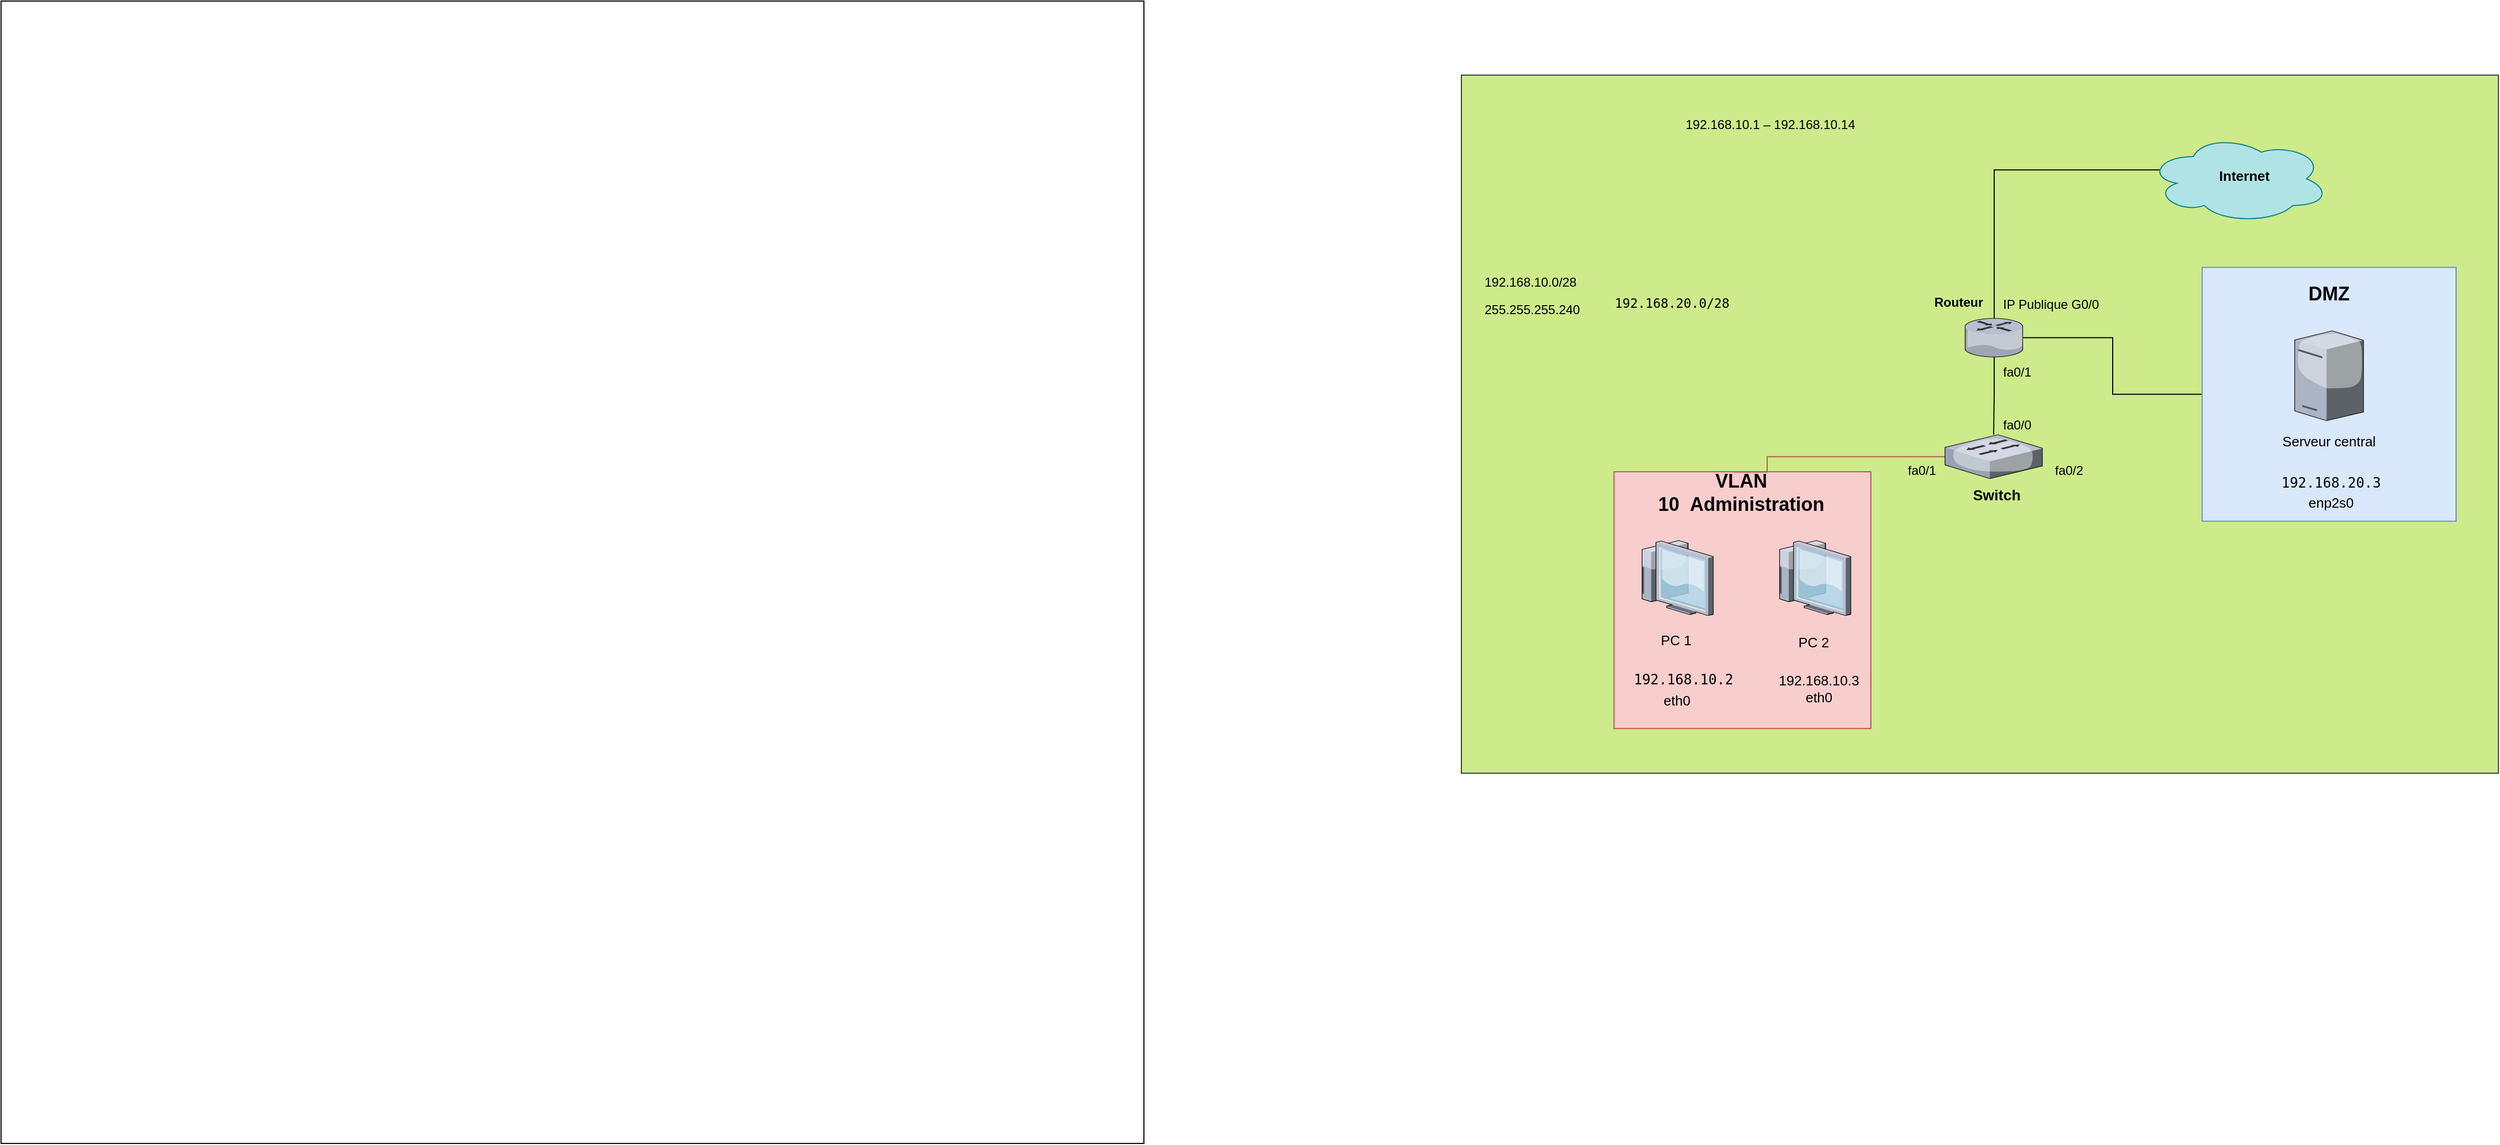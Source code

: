 <mxfile version="27.0.4">
  <diagram name="Page-1" id="jhf09ls7IOTQYogmO61J">
    <mxGraphModel dx="2936" dy="1885" grid="1" gridSize="10" guides="1" tooltips="1" connect="1" arrows="1" fold="1" page="1" pageScale="1" pageWidth="827" pageHeight="1169" math="0" shadow="0">
      <root>
        <mxCell id="0" />
        <mxCell id="1" parent="0" />
        <mxCell id="uptyACYF9q1GfJ_68p10-1" value="&lt;p&gt;&lt;br&gt;&lt;/p&gt;" style="whiteSpace=wrap;html=1;aspect=fixed;fontStyle=1" parent="1" vertex="1">
          <mxGeometry x="-1370" y="-250" width="1080" height="1080" as="geometry" />
        </mxCell>
        <mxCell id="uptyACYF9q1GfJ_68p10-8" value="" style="rounded=0;whiteSpace=wrap;html=1;shadow=0;strokeColor=#36393d;fillColor=#cdeb8b;" parent="1" vertex="1">
          <mxGeometry x="10" y="-180" width="980" height="660" as="geometry" />
        </mxCell>
        <mxCell id="uptyACYF9q1GfJ_68p10-11" value="" style="whiteSpace=wrap;html=1;aspect=fixed;strokeColor=#b85450;fillColor=#f8cecc;" parent="1" vertex="1">
          <mxGeometry x="154.25" y="195" width="242.75" height="242.75" as="geometry" />
        </mxCell>
        <mxCell id="yxZzJRFGtM7eDR7PXihF-28" style="edgeStyle=orthogonalEdgeStyle;rounded=0;orthogonalLoop=1;jettySize=auto;html=1;exitX=0.07;exitY=0.4;exitDx=0;exitDy=0;exitPerimeter=0;endArrow=none;startFill=0;" parent="1" source="uptyACYF9q1GfJ_68p10-2" target="uptyACYF9q1GfJ_68p10-5" edge="1">
          <mxGeometry relative="1" as="geometry" />
        </mxCell>
        <mxCell id="uptyACYF9q1GfJ_68p10-2" value="" style="ellipse;shape=cloud;whiteSpace=wrap;html=1;fillColor=#b0e3e6;strokeColor=#0e8088;" parent="1" vertex="1">
          <mxGeometry x="659" y="-124" width="171" height="84" as="geometry" />
        </mxCell>
        <mxCell id="uptyACYF9q1GfJ_68p10-4" value="Routeur" style="text;html=1;align=center;verticalAlign=middle;whiteSpace=wrap;rounded=0;fontStyle=1" parent="1" vertex="1">
          <mxGeometry x="450" y="20" width="60" height="30" as="geometry" />
        </mxCell>
        <mxCell id="yxZzJRFGtM7eDR7PXihF-13" value="" style="edgeStyle=orthogonalEdgeStyle;rounded=0;orthogonalLoop=1;jettySize=auto;html=1;verticalAlign=bottom;endArrow=none;startFill=0;" parent="1" source="uptyACYF9q1GfJ_68p10-5" target="uptyACYF9q1GfJ_68p10-6" edge="1">
          <mxGeometry relative="1" as="geometry" />
        </mxCell>
        <mxCell id="uptyACYF9q1GfJ_68p10-5" value="" style="verticalLabelPosition=bottom;sketch=0;aspect=fixed;html=1;verticalAlign=top;strokeColor=none;align=center;outlineConnect=0;shape=mxgraph.citrix.router;" parent="1" vertex="1">
          <mxGeometry x="486" y="50" width="55" height="36.5" as="geometry" />
        </mxCell>
        <mxCell id="yxZzJRFGtM7eDR7PXihF-22" style="edgeStyle=orthogonalEdgeStyle;rounded=0;orthogonalLoop=1;jettySize=auto;html=1;entryX=0;entryY=0.5;entryDx=0;entryDy=0;endArrow=none;startFill=0;" parent="1" source="uptyACYF9q1GfJ_68p10-5" target="yxZzJRFGtM7eDR7PXihF-3" edge="1">
          <mxGeometry relative="1" as="geometry">
            <mxPoint x="630" y="120" as="sourcePoint" />
            <mxPoint x="634" y="476" as="targetPoint" />
            <Array as="points" />
          </mxGeometry>
        </mxCell>
        <mxCell id="yxZzJRFGtM7eDR7PXihF-23" style="edgeStyle=orthogonalEdgeStyle;rounded=0;orthogonalLoop=1;jettySize=auto;html=1;fillColor=#f8cecc;strokeColor=#B85450;entryX=0.464;entryY=0.001;entryDx=0;entryDy=0;entryPerimeter=0;endArrow=none;startFill=0;" parent="1" source="uptyACYF9q1GfJ_68p10-6" target="uptyACYF9q1GfJ_68p10-11" edge="1">
          <mxGeometry relative="1" as="geometry">
            <mxPoint x="295" y="240" as="targetPoint" />
            <Array as="points">
              <mxPoint x="299" y="181" />
            </Array>
          </mxGeometry>
        </mxCell>
        <mxCell id="uptyACYF9q1GfJ_68p10-6" value="" style="verticalLabelPosition=bottom;sketch=0;aspect=fixed;html=1;verticalAlign=top;strokeColor=none;align=center;outlineConnect=0;shape=mxgraph.citrix.switch;" parent="1" vertex="1">
          <mxGeometry x="467" y="160" width="92" height="41.5" as="geometry" />
        </mxCell>
        <mxCell id="uptyACYF9q1GfJ_68p10-7" value="&lt;font&gt;Internet&lt;/font&gt;" style="text;html=1;align=center;verticalAlign=middle;whiteSpace=wrap;rounded=0;fontSize=13;fontStyle=1" parent="1" vertex="1">
          <mxGeometry x="720" y="-100" width="60" height="30" as="geometry" />
        </mxCell>
        <mxCell id="yxZzJRFGtM7eDR7PXihF-3" value="" style="whiteSpace=wrap;html=1;aspect=fixed;fillColor=#dae8fc;strokeColor=#6c8ebf;" parent="1" vertex="1">
          <mxGeometry x="710" y="1.75" width="240" height="240" as="geometry" />
        </mxCell>
        <mxCell id="yxZzJRFGtM7eDR7PXihF-4" value="&lt;font style=&quot;font-size: 18px;&quot;&gt;VLAN 10&amp;nbsp;&amp;nbsp;&lt;/font&gt;&lt;span style=&quot;font-size: 18px; background-color: transparent; color: light-dark(rgb(0, 0, 0), rgb(255, 255, 255));&quot;&gt;Administration&lt;/span&gt;" style="text;strokeColor=none;align=center;fillColor=none;html=1;verticalAlign=middle;whiteSpace=wrap;rounded=0;fontStyle=1" parent="1" vertex="1">
          <mxGeometry x="168" y="200" width="212.5" height="30" as="geometry" />
        </mxCell>
        <mxCell id="yxZzJRFGtM7eDR7PXihF-5" value="&lt;span style=&quot;font-size: 18px; background-color: transparent; color: light-dark(rgb(0, 0, 0), rgb(255, 255, 255));&quot;&gt;DMZ&lt;/span&gt;" style="text;strokeColor=none;align=center;fillColor=none;html=1;verticalAlign=middle;whiteSpace=wrap;rounded=0;fontStyle=1" parent="1" vertex="1">
          <mxGeometry x="740" y="11.75" width="180" height="30" as="geometry" />
        </mxCell>
        <mxCell id="yxZzJRFGtM7eDR7PXihF-10" value="" style="verticalLabelPosition=bottom;sketch=0;aspect=fixed;html=1;verticalAlign=top;strokeColor=none;align=center;outlineConnect=0;shape=mxgraph.citrix.tower_server;" parent="1" vertex="1">
          <mxGeometry x="797.5" y="61.75" width="65" height="85" as="geometry" />
        </mxCell>
        <mxCell id="yxZzJRFGtM7eDR7PXihF-16" value="" style="verticalLabelPosition=bottom;sketch=0;aspect=fixed;html=1;verticalAlign=top;strokeColor=none;align=center;outlineConnect=0;shape=mxgraph.citrix.thin_client;" parent="1" vertex="1">
          <mxGeometry x="177" y="260" width="71" height="71" as="geometry" />
        </mxCell>
        <mxCell id="83VA1FHLOg1mapcQ4TMc-3" value="255.255.255.240" style="text;whiteSpace=wrap;html=1;" vertex="1" parent="1">
          <mxGeometry x="30" y="28.25" width="120" height="40" as="geometry" />
        </mxCell>
        <mxCell id="83VA1FHLOg1mapcQ4TMc-6" value="192.168.10.0/28" style="text;whiteSpace=wrap;html=1;" vertex="1" parent="1">
          <mxGeometry x="30" y="1.75" width="120" height="40" as="geometry" />
        </mxCell>
        <mxCell id="83VA1FHLOg1mapcQ4TMc-7" value="192.168.10.1 – 192.168.10.14" style="text;whiteSpace=wrap;html=1;" vertex="1" parent="1">
          <mxGeometry x="220" y="-147" width="190" height="40" as="geometry" />
        </mxCell>
        <mxCell id="83VA1FHLOg1mapcQ4TMc-11" value="&lt;table&gt;&lt;tbody&gt;&lt;tr&gt;&lt;td data-start=&quot;1525&quot; data-end=&quot;1548&quot; data-col-size=&quot;sm&quot;&gt;&lt;/td&gt;&lt;/tr&gt;&lt;/tbody&gt;&lt;/table&gt;&lt;table&gt;&lt;tbody&gt;&lt;tr&gt;&lt;td data-start=&quot;1548&quot; data-end=&quot;1579&quot; data-col-size=&quot;sm&quot;&gt;&lt;code data-start=&quot;1550&quot; data-end=&quot;1567&quot;&gt;192.168.20.0/28&lt;/code&gt;&lt;/td&gt;&lt;/tr&gt;&lt;/tbody&gt;&lt;/table&gt;" style="text;whiteSpace=wrap;html=1;" vertex="1" parent="1">
          <mxGeometry x="150" y="13" width="140" height="50" as="geometry" />
        </mxCell>
        <mxCell id="83VA1FHLOg1mapcQ4TMc-15" value="&lt;table&gt;&lt;tbody&gt;&lt;tr&gt;&lt;td data-col-size=&quot;sm&quot; data-end=&quot;1533&quot; data-start=&quot;1508&quot;&gt;&lt;/td&gt;&lt;/tr&gt;&lt;/tbody&gt;&lt;/table&gt;&lt;table&gt;&lt;tbody&gt;&lt;tr&gt;&lt;td data-col-size=&quot;sm&quot; data-end=&quot;1556&quot; data-start=&quot;1533&quot;&gt;&lt;code data-end=&quot;1549&quot; data-start=&quot;1535&quot;&gt;&lt;font&gt;192.168.10.2&lt;/font&gt;&lt;/code&gt;&lt;/td&gt;&lt;/tr&gt;&lt;/tbody&gt;&lt;/table&gt;&amp;nbsp;&lt;span style=&quot;font-size: 14px;&quot;&gt;&amp;nbsp;&amp;nbsp;&lt;/span&gt;&lt;span style=&quot;font-size: 14px; white-space: pre;&quot;&gt;&#x9;&lt;/span&gt;&lt;span style=&quot;color: light-dark(rgb(0, 0, 0), rgb(255, 255, 255)); background-color: transparent;&quot;&gt;&lt;font&gt;eth0&lt;/font&gt;&lt;/span&gt;" style="text;whiteSpace=wrap;html=1;fontSize=13;" vertex="1" parent="1">
          <mxGeometry x="168" y="367.5" width="120" height="50" as="geometry" />
        </mxCell>
        <mxCell id="83VA1FHLOg1mapcQ4TMc-18" value="&lt;table&gt;&lt;tbody&gt;&lt;tr&gt;&lt;td data-col-size=&quot;sm&quot; data-end=&quot;1827&quot; data-start=&quot;1799&quot;&gt;&lt;/td&gt;&lt;/tr&gt;&lt;/tbody&gt;&lt;/table&gt;&lt;table&gt;&lt;tbody&gt;&lt;tr&gt;&lt;td style=&quot;text-align: center;&quot; data-end=&quot;1847&quot; data-start=&quot;1827&quot; data-col-size=&quot;sm&quot;&gt;&lt;code data-end=&quot;1843&quot; data-start=&quot;1829&quot;&gt;192.168.20.3&lt;/code&gt;&lt;/td&gt;&lt;/tr&gt;&lt;/tbody&gt;&lt;/table&gt;&lt;div style=&quot;text-align: center;&quot;&gt;&lt;span style=&quot;background-color: transparent; color: light-dark(rgb(0, 0, 0), rgb(255, 255, 255));&quot;&gt;enp2s0&lt;/span&gt;&lt;/div&gt;" style="text;whiteSpace=wrap;html=1;fontSize=13;" vertex="1" parent="1">
          <mxGeometry x="780" y="181.75" width="100" height="50" as="geometry" />
        </mxCell>
        <mxCell id="83VA1FHLOg1mapcQ4TMc-19" value="IP Publique G0/0" style="text;whiteSpace=wrap;html=1;" vertex="1" parent="1">
          <mxGeometry x="520" y="23" width="100" height="40" as="geometry" />
        </mxCell>
        <mxCell id="83VA1FHLOg1mapcQ4TMc-20" value="fa0/1" style="text;whiteSpace=wrap;html=1;" vertex="1" parent="1">
          <mxGeometry x="520" y="86.5" width="50" height="40" as="geometry" />
        </mxCell>
        <mxCell id="83VA1FHLOg1mapcQ4TMc-22" value="" style="verticalLabelPosition=bottom;sketch=0;aspect=fixed;html=1;verticalAlign=top;strokeColor=none;align=center;outlineConnect=0;shape=mxgraph.citrix.thin_client;" vertex="1" parent="1">
          <mxGeometry x="307" y="260" width="71" height="71" as="geometry" />
        </mxCell>
        <mxCell id="83VA1FHLOg1mapcQ4TMc-23" value="192.168.10.3&lt;div&gt;eth0&lt;/div&gt;" style="text;strokeColor=none;fillColor=none;html=1;align=center;verticalAlign=middle;whiteSpace=wrap;rounded=0;fontSize=13;" vertex="1" parent="1">
          <mxGeometry x="318" y="384.5" width="60" height="30" as="geometry" />
        </mxCell>
        <mxCell id="83VA1FHLOg1mapcQ4TMc-29" value="Switch" style="text;html=1;align=center;verticalAlign=middle;whiteSpace=wrap;rounded=0;fontSize=14;fontStyle=1" vertex="1" parent="1">
          <mxGeometry x="486" y="202" width="60" height="30" as="geometry" />
        </mxCell>
        <mxCell id="83VA1FHLOg1mapcQ4TMc-30" value="fa0/0" style="text;whiteSpace=wrap;html=1;" vertex="1" parent="1">
          <mxGeometry x="520" y="137" width="50" height="40" as="geometry" />
        </mxCell>
        <mxCell id="83VA1FHLOg1mapcQ4TMc-31" value="fa0/1" style="text;whiteSpace=wrap;html=1;" vertex="1" parent="1">
          <mxGeometry x="430" y="180" width="50" height="40" as="geometry" />
        </mxCell>
        <mxCell id="83VA1FHLOg1mapcQ4TMc-32" value="fa0/2" style="text;whiteSpace=wrap;html=1;" vertex="1" parent="1">
          <mxGeometry x="568.75" y="180" width="50" height="40" as="geometry" />
        </mxCell>
        <mxCell id="83VA1FHLOg1mapcQ4TMc-33" value="Serveur central" style="text;whiteSpace=wrap;html=1;align=center;fontSize=13;" vertex="1" parent="1">
          <mxGeometry x="780" y="151.75" width="100" height="40" as="geometry" />
        </mxCell>
        <mxCell id="83VA1FHLOg1mapcQ4TMc-34" value="PC 1" style="text;whiteSpace=wrap;html=1;align=center;fontSize=13;" vertex="1" parent="1">
          <mxGeometry x="162.5" y="340" width="100" height="40" as="geometry" />
        </mxCell>
        <mxCell id="83VA1FHLOg1mapcQ4TMc-35" value="PC 2" style="text;whiteSpace=wrap;html=1;align=center;fontSize=13;" vertex="1" parent="1">
          <mxGeometry x="292.5" y="341.5" width="100" height="40" as="geometry" />
        </mxCell>
      </root>
    </mxGraphModel>
  </diagram>
</mxfile>
